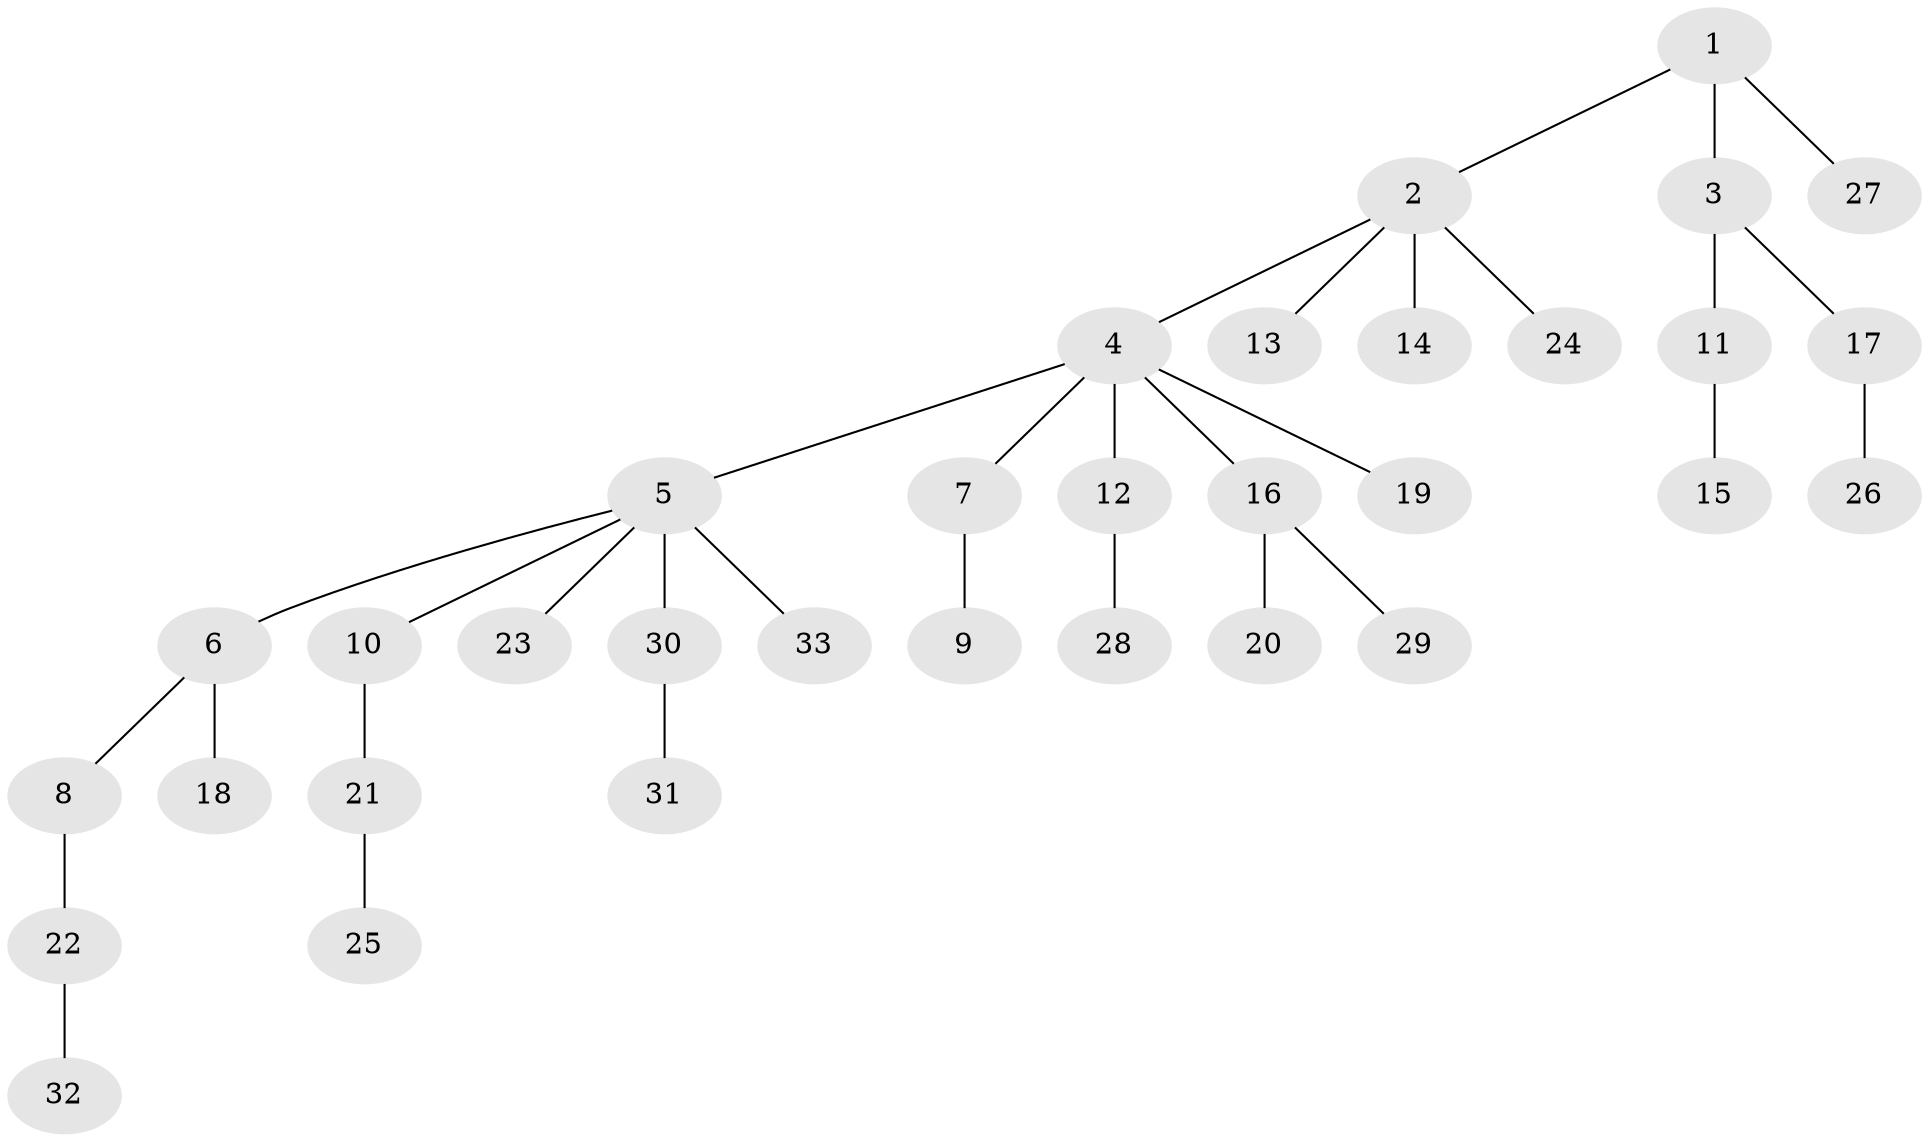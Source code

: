 // original degree distribution, {5: 0.018518518518518517, 7: 0.018518518518518517, 8: 0.009259259259259259, 6: 0.009259259259259259, 4: 0.06481481481481481, 2: 0.25, 3: 0.12037037037037036, 1: 0.5092592592592593}
// Generated by graph-tools (version 1.1) at 2025/52/03/04/25 22:52:04]
// undirected, 33 vertices, 32 edges
graph export_dot {
  node [color=gray90,style=filled];
  1;
  2;
  3;
  4;
  5;
  6;
  7;
  8;
  9;
  10;
  11;
  12;
  13;
  14;
  15;
  16;
  17;
  18;
  19;
  20;
  21;
  22;
  23;
  24;
  25;
  26;
  27;
  28;
  29;
  30;
  31;
  32;
  33;
  1 -- 2 [weight=1.0];
  1 -- 3 [weight=1.0];
  1 -- 27 [weight=1.0];
  2 -- 4 [weight=1.0];
  2 -- 13 [weight=1.0];
  2 -- 14 [weight=1.0];
  2 -- 24 [weight=1.0];
  3 -- 11 [weight=1.0];
  3 -- 17 [weight=1.0];
  4 -- 5 [weight=2.0];
  4 -- 7 [weight=1.0];
  4 -- 12 [weight=1.0];
  4 -- 16 [weight=1.0];
  4 -- 19 [weight=2.0];
  5 -- 6 [weight=1.0];
  5 -- 10 [weight=1.0];
  5 -- 23 [weight=1.0];
  5 -- 30 [weight=1.0];
  5 -- 33 [weight=1.0];
  6 -- 8 [weight=1.0];
  6 -- 18 [weight=1.0];
  7 -- 9 [weight=5.0];
  8 -- 22 [weight=1.0];
  10 -- 21 [weight=2.0];
  11 -- 15 [weight=1.0];
  12 -- 28 [weight=1.0];
  16 -- 20 [weight=2.0];
  16 -- 29 [weight=1.0];
  17 -- 26 [weight=1.0];
  21 -- 25 [weight=1.0];
  22 -- 32 [weight=1.0];
  30 -- 31 [weight=2.0];
}
